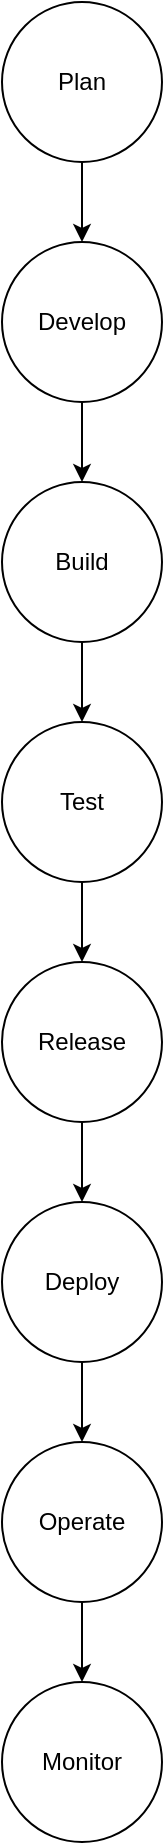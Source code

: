 <mxfile version="28.2.0">
  <diagram name="Page-1" id="nqUEYAlhyL82k9q6RJ4U">
    <mxGraphModel dx="1042" dy="608" grid="1" gridSize="10" guides="1" tooltips="1" connect="1" arrows="1" fold="1" page="1" pageScale="1" pageWidth="827" pageHeight="1169" math="0" shadow="0">
      <root>
        <mxCell id="0" />
        <mxCell id="1" parent="0" />
        <mxCell id="vCjfAAcRher3D1v_sx-A-1" value="Plan" style="ellipse;whiteSpace=wrap;html=1;aspect=fixed;" parent="1" vertex="1">
          <mxGeometry x="374" y="80" width="80" height="80" as="geometry" />
        </mxCell>
        <mxCell id="vCjfAAcRher3D1v_sx-A-2" value="Develop" style="ellipse;whiteSpace=wrap;html=1;aspect=fixed;" parent="1" vertex="1">
          <mxGeometry x="374" y="200" width="80" height="80" as="geometry" />
        </mxCell>
        <mxCell id="vCjfAAcRher3D1v_sx-A-4" value="" style="endArrow=classic;html=1;rounded=0;exitX=0.5;exitY=1;exitDx=0;exitDy=0;entryX=0.5;entryY=0;entryDx=0;entryDy=0;" parent="1" source="vCjfAAcRher3D1v_sx-A-1" target="vCjfAAcRher3D1v_sx-A-2" edge="1">
          <mxGeometry width="50" height="50" relative="1" as="geometry">
            <mxPoint x="410" y="210" as="sourcePoint" />
            <mxPoint x="420" y="190" as="targetPoint" />
          </mxGeometry>
        </mxCell>
        <mxCell id="vCjfAAcRher3D1v_sx-A-5" value="Build" style="ellipse;whiteSpace=wrap;html=1;aspect=fixed;" parent="1" vertex="1">
          <mxGeometry x="374" y="320" width="80" height="80" as="geometry" />
        </mxCell>
        <mxCell id="vCjfAAcRher3D1v_sx-A-6" value="" style="endArrow=classic;html=1;rounded=0;exitX=0.5;exitY=1;exitDx=0;exitDy=0;entryX=0.5;entryY=0;entryDx=0;entryDy=0;" parent="1" source="vCjfAAcRher3D1v_sx-A-2" target="vCjfAAcRher3D1v_sx-A-5" edge="1">
          <mxGeometry width="50" height="50" relative="1" as="geometry">
            <mxPoint x="390" y="340" as="sourcePoint" />
            <mxPoint x="440" y="290" as="targetPoint" />
          </mxGeometry>
        </mxCell>
        <mxCell id="vCjfAAcRher3D1v_sx-A-7" value="Test" style="ellipse;whiteSpace=wrap;html=1;aspect=fixed;" parent="1" vertex="1">
          <mxGeometry x="374" y="440" width="80" height="80" as="geometry" />
        </mxCell>
        <mxCell id="vCjfAAcRher3D1v_sx-A-8" value="" style="endArrow=classic;html=1;rounded=0;exitX=0.5;exitY=1;exitDx=0;exitDy=0;" parent="1" source="vCjfAAcRher3D1v_sx-A-5" target="vCjfAAcRher3D1v_sx-A-7" edge="1">
          <mxGeometry width="50" height="50" relative="1" as="geometry">
            <mxPoint x="390" y="580" as="sourcePoint" />
            <mxPoint x="440" y="530" as="targetPoint" />
          </mxGeometry>
        </mxCell>
        <mxCell id="vCjfAAcRher3D1v_sx-A-9" value="Release" style="ellipse;whiteSpace=wrap;html=1;aspect=fixed;" parent="1" vertex="1">
          <mxGeometry x="374" y="560" width="80" height="80" as="geometry" />
        </mxCell>
        <mxCell id="vCjfAAcRher3D1v_sx-A-10" value="" style="endArrow=classic;html=1;rounded=0;exitX=0.5;exitY=1;exitDx=0;exitDy=0;entryX=0.5;entryY=0;entryDx=0;entryDy=0;" parent="1" source="vCjfAAcRher3D1v_sx-A-7" target="vCjfAAcRher3D1v_sx-A-9" edge="1">
          <mxGeometry width="50" height="50" relative="1" as="geometry">
            <mxPoint x="390" y="580" as="sourcePoint" />
            <mxPoint x="440" y="530" as="targetPoint" />
          </mxGeometry>
        </mxCell>
        <mxCell id="vCjfAAcRher3D1v_sx-A-11" value="Deploy" style="ellipse;whiteSpace=wrap;html=1;aspect=fixed;" parent="1" vertex="1">
          <mxGeometry x="374" y="680" width="80" height="80" as="geometry" />
        </mxCell>
        <mxCell id="vCjfAAcRher3D1v_sx-A-12" value="" style="endArrow=classic;html=1;rounded=0;exitX=0.5;exitY=1;exitDx=0;exitDy=0;entryX=0.5;entryY=0;entryDx=0;entryDy=0;" parent="1" source="vCjfAAcRher3D1v_sx-A-9" target="vCjfAAcRher3D1v_sx-A-11" edge="1">
          <mxGeometry width="50" height="50" relative="1" as="geometry">
            <mxPoint x="390" y="750" as="sourcePoint" />
            <mxPoint x="440" y="700" as="targetPoint" />
          </mxGeometry>
        </mxCell>
        <mxCell id="RkHlU7ewguao7k8hKj_w-1" value="Operate" style="ellipse;whiteSpace=wrap;html=1;aspect=fixed;" vertex="1" parent="1">
          <mxGeometry x="374" y="800" width="80" height="80" as="geometry" />
        </mxCell>
        <mxCell id="RkHlU7ewguao7k8hKj_w-2" value="Monitor" style="ellipse;whiteSpace=wrap;html=1;aspect=fixed;" vertex="1" parent="1">
          <mxGeometry x="374" y="920" width="80" height="80" as="geometry" />
        </mxCell>
        <mxCell id="RkHlU7ewguao7k8hKj_w-3" value="" style="endArrow=classic;html=1;rounded=0;entryX=0.5;entryY=0;entryDx=0;entryDy=0;exitX=0.5;exitY=1;exitDx=0;exitDy=0;" edge="1" parent="1" source="vCjfAAcRher3D1v_sx-A-11" target="RkHlU7ewguao7k8hKj_w-1">
          <mxGeometry width="50" height="50" relative="1" as="geometry">
            <mxPoint x="360" y="770" as="sourcePoint" />
            <mxPoint x="410" y="720" as="targetPoint" />
          </mxGeometry>
        </mxCell>
        <mxCell id="RkHlU7ewguao7k8hKj_w-4" value="" style="endArrow=classic;html=1;rounded=0;exitX=0.5;exitY=1;exitDx=0;exitDy=0;entryX=0.5;entryY=0;entryDx=0;entryDy=0;" edge="1" parent="1" source="RkHlU7ewguao7k8hKj_w-1" target="RkHlU7ewguao7k8hKj_w-2">
          <mxGeometry width="50" height="50" relative="1" as="geometry">
            <mxPoint x="360" y="780" as="sourcePoint" />
            <mxPoint x="410" y="720" as="targetPoint" />
          </mxGeometry>
        </mxCell>
      </root>
    </mxGraphModel>
  </diagram>
</mxfile>
